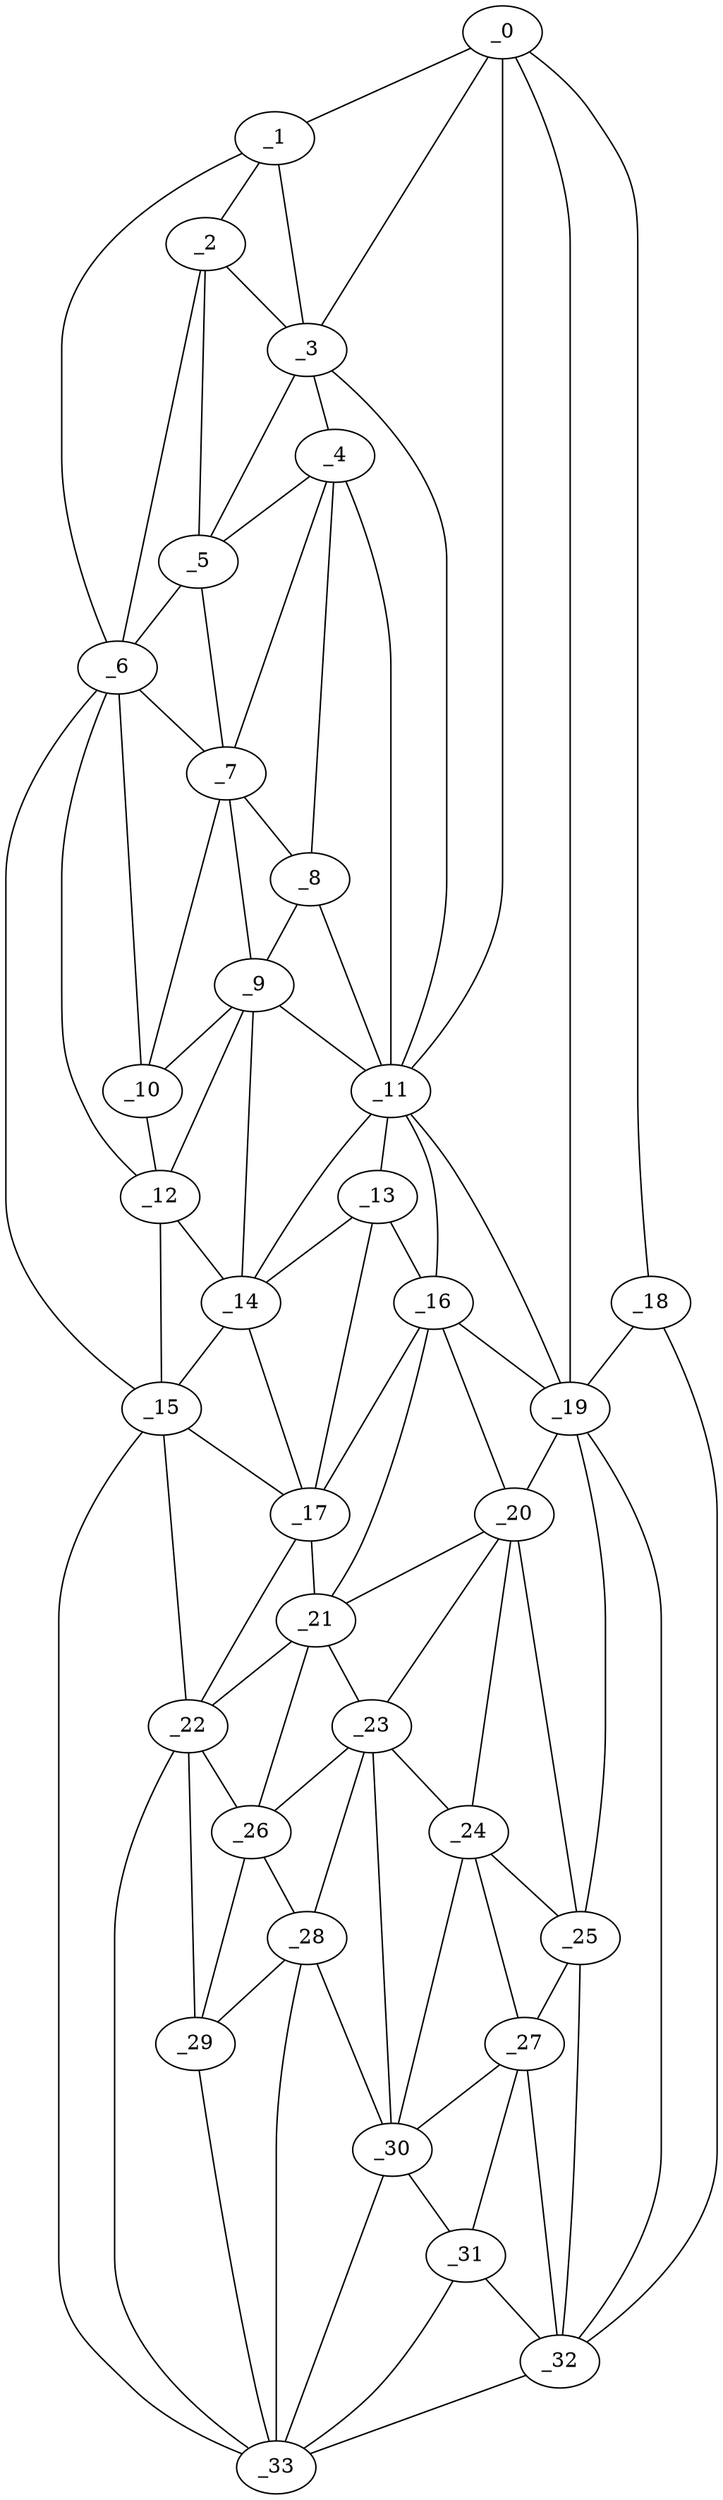 graph "obj54__225.gxl" {
	_0	 [x=6,
		y=87];
	_1	 [x=7,
		y=29];
	_0 -- _1	 [valence=1];
	_3	 [x=28,
		y=30];
	_0 -- _3	 [valence=2];
	_11	 [x=61,
		y=45];
	_0 -- _11	 [valence=1];
	_18	 [x=84,
		y=111];
	_0 -- _18	 [valence=1];
	_19	 [x=90,
		y=85];
	_0 -- _19	 [valence=1];
	_2	 [x=21,
		y=27];
	_1 -- _2	 [valence=1];
	_1 -- _3	 [valence=1];
	_6	 [x=44,
		y=16];
	_1 -- _6	 [valence=1];
	_2 -- _3	 [valence=1];
	_5	 [x=38,
		y=22];
	_2 -- _5	 [valence=2];
	_2 -- _6	 [valence=2];
	_4	 [x=36,
		y=29];
	_3 -- _4	 [valence=2];
	_3 -- _5	 [valence=2];
	_3 -- _11	 [valence=2];
	_4 -- _5	 [valence=2];
	_7	 [x=47,
		y=25];
	_4 -- _7	 [valence=2];
	_8	 [x=50,
		y=32];
	_4 -- _8	 [valence=1];
	_4 -- _11	 [valence=2];
	_5 -- _6	 [valence=1];
	_5 -- _7	 [valence=2];
	_6 -- _7	 [valence=2];
	_10	 [x=58,
		y=21];
	_6 -- _10	 [valence=2];
	_12	 [x=72,
		y=23];
	_6 -- _12	 [valence=2];
	_15	 [x=80,
		y=24];
	_6 -- _15	 [valence=1];
	_7 -- _8	 [valence=1];
	_9	 [x=56,
		y=29];
	_7 -- _9	 [valence=2];
	_7 -- _10	 [valence=1];
	_8 -- _9	 [valence=2];
	_8 -- _11	 [valence=2];
	_9 -- _10	 [valence=1];
	_9 -- _11	 [valence=1];
	_9 -- _12	 [valence=2];
	_14	 [x=77,
		y=35];
	_9 -- _14	 [valence=2];
	_10 -- _12	 [valence=2];
	_13	 [x=75,
		y=44];
	_11 -- _13	 [valence=1];
	_11 -- _14	 [valence=2];
	_16	 [x=82,
		y=55];
	_11 -- _16	 [valence=2];
	_11 -- _19	 [valence=2];
	_12 -- _14	 [valence=1];
	_12 -- _15	 [valence=2];
	_13 -- _14	 [valence=2];
	_13 -- _16	 [valence=1];
	_17	 [x=84,
		y=38];
	_13 -- _17	 [valence=2];
	_14 -- _15	 [valence=2];
	_14 -- _17	 [valence=1];
	_15 -- _17	 [valence=1];
	_22	 [x=95,
		y=40];
	_15 -- _22	 [valence=2];
	_33	 [x=124,
		y=37];
	_15 -- _33	 [valence=1];
	_16 -- _17	 [valence=1];
	_16 -- _19	 [valence=1];
	_20	 [x=91,
		y=70];
	_16 -- _20	 [valence=1];
	_21	 [x=94,
		y=54];
	_16 -- _21	 [valence=2];
	_17 -- _21	 [valence=2];
	_17 -- _22	 [valence=1];
	_18 -- _19	 [valence=2];
	_32	 [x=122,
		y=95];
	_18 -- _32	 [valence=1];
	_19 -- _20	 [valence=2];
	_25	 [x=101,
		y=80];
	_19 -- _25	 [valence=2];
	_19 -- _32	 [valence=1];
	_20 -- _21	 [valence=1];
	_23	 [x=98,
		y=56];
	_20 -- _23	 [valence=2];
	_24	 [x=99,
		y=68];
	_20 -- _24	 [valence=2];
	_20 -- _25	 [valence=2];
	_21 -- _22	 [valence=1];
	_21 -- _23	 [valence=2];
	_26	 [x=104,
		y=49];
	_21 -- _26	 [valence=2];
	_22 -- _26	 [valence=1];
	_29	 [x=117,
		y=45];
	_22 -- _29	 [valence=2];
	_22 -- _33	 [valence=1];
	_23 -- _24	 [valence=2];
	_23 -- _26	 [valence=2];
	_28	 [x=116,
		y=54];
	_23 -- _28	 [valence=2];
	_30	 [x=118,
		y=60];
	_23 -- _30	 [valence=2];
	_24 -- _25	 [valence=2];
	_27	 [x=111,
		y=75];
	_24 -- _27	 [valence=2];
	_24 -- _30	 [valence=1];
	_25 -- _27	 [valence=1];
	_25 -- _32	 [valence=2];
	_26 -- _28	 [valence=2];
	_26 -- _29	 [valence=2];
	_27 -- _30	 [valence=2];
	_31	 [x=121,
		y=75];
	_27 -- _31	 [valence=2];
	_27 -- _32	 [valence=2];
	_28 -- _29	 [valence=1];
	_28 -- _30	 [valence=2];
	_28 -- _33	 [valence=2];
	_29 -- _33	 [valence=1];
	_30 -- _31	 [valence=1];
	_30 -- _33	 [valence=2];
	_31 -- _32	 [valence=1];
	_31 -- _33	 [valence=2];
	_32 -- _33	 [valence=1];
}
